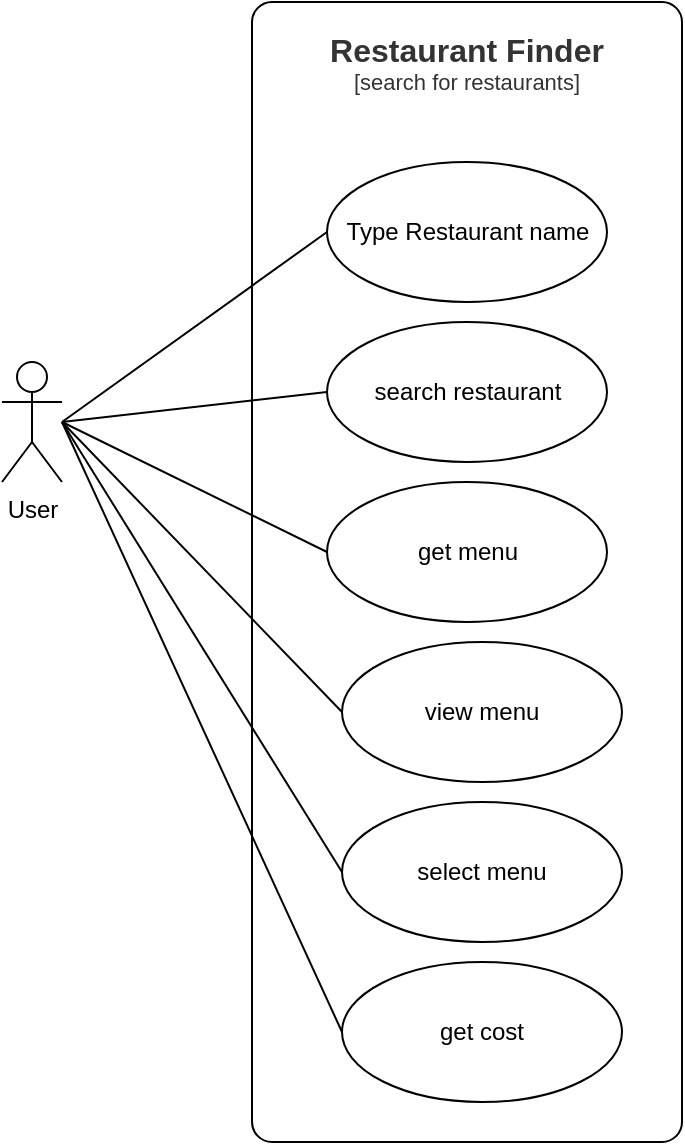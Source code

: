 <mxfile version="15.5.4" type="github" pages="2">
  <diagram id="T6tlt87h2WFsqKvzCsYf" name="Use case diagram">
    <mxGraphModel dx="887" dy="562" grid="1" gridSize="10" guides="1" tooltips="1" connect="1" arrows="1" fold="1" page="1" pageScale="1" pageWidth="850" pageHeight="1100" math="0" shadow="0">
      <root>
        <mxCell id="0" />
        <mxCell id="1" parent="0" />
        <object placeholders="1" c4Name="Restaurant Finder" c4Type="SystemScopeBoundary" c4Application="search for restaurants" label="&lt;font style=&quot;font-size: 16px&quot;&gt;&lt;b&gt;&lt;div style=&quot;&quot;&gt;%c4Name%&lt;/div&gt;&lt;/b&gt;&lt;/font&gt;&lt;div style=&quot;&quot;&gt;[%c4Application%]&lt;/div&gt;" id="qsZiCR-ZAtyEgE1aZ6hm-15">
          <mxCell style="rounded=1;fontSize=11;whiteSpace=wrap;html=1;arcSize=20;fillColor=none;strokeColor=#000000;fontColor=#333333;labelBackgroundColor=none;align=center;verticalAlign=top;labelBorderColor=none;spacingTop=0;spacing=10;metaEdit=1;rotatable=0;perimeter=rectanglePerimeter;noLabel=0;labelPadding=0;allowArrows=0;connectable=0;expand=0;recursiveResize=0;editable=1;pointerEvents=0;absoluteArcSize=1;metaData={&quot;c4Type&quot;:{&quot;editable&quot;:false}};points=[[0.25,0,0],[0.5,0,0],[0.75,0,0],[1,0.25,0],[1,0.5,0],[1,0.75,0],[0.75,1,0],[0.5,1,0],[0.25,1,0],[0,0.75,0],[0,0.5,0],[0,0.25,0]];direction=west;" vertex="1" parent="1">
            <mxGeometry x="185" y="90" width="215" height="570" as="geometry" />
          </mxCell>
        </object>
        <mxCell id="qsZiCR-ZAtyEgE1aZ6hm-1" value="User" style="shape=umlActor;html=1;verticalLabelPosition=bottom;verticalAlign=top;align=center;" vertex="1" parent="1">
          <mxGeometry x="60" y="270" width="30" height="60" as="geometry" />
        </mxCell>
        <mxCell id="qsZiCR-ZAtyEgE1aZ6hm-2" value="Type Restaurant name" style="ellipse;whiteSpace=wrap;html=1;" vertex="1" parent="1">
          <mxGeometry x="222.5" y="170" width="140" height="70" as="geometry" />
        </mxCell>
        <mxCell id="qsZiCR-ZAtyEgE1aZ6hm-3" value="search restaurant" style="ellipse;whiteSpace=wrap;html=1;" vertex="1" parent="1">
          <mxGeometry x="222.5" y="250" width="140" height="70" as="geometry" />
        </mxCell>
        <mxCell id="qsZiCR-ZAtyEgE1aZ6hm-4" value="get menu" style="ellipse;whiteSpace=wrap;html=1;" vertex="1" parent="1">
          <mxGeometry x="222.5" y="330" width="140" height="70" as="geometry" />
        </mxCell>
        <mxCell id="qsZiCR-ZAtyEgE1aZ6hm-5" value="view menu" style="ellipse;whiteSpace=wrap;html=1;" vertex="1" parent="1">
          <mxGeometry x="230" y="410" width="140" height="70" as="geometry" />
        </mxCell>
        <mxCell id="qsZiCR-ZAtyEgE1aZ6hm-6" value="select menu" style="ellipse;whiteSpace=wrap;html=1;" vertex="1" parent="1">
          <mxGeometry x="230" y="490" width="140" height="70" as="geometry" />
        </mxCell>
        <mxCell id="qsZiCR-ZAtyEgE1aZ6hm-7" value="get cost" style="ellipse;whiteSpace=wrap;html=1;" vertex="1" parent="1">
          <mxGeometry x="230" y="570" width="140" height="70" as="geometry" />
        </mxCell>
        <mxCell id="qsZiCR-ZAtyEgE1aZ6hm-9" value="" style="edgeStyle=none;html=1;endArrow=none;verticalAlign=bottom;rounded=0;entryX=0;entryY=0.5;entryDx=0;entryDy=0;" edge="1" parent="1" target="qsZiCR-ZAtyEgE1aZ6hm-2">
          <mxGeometry width="160" relative="1" as="geometry">
            <mxPoint x="90" y="300" as="sourcePoint" />
            <mxPoint x="250" y="300" as="targetPoint" />
          </mxGeometry>
        </mxCell>
        <mxCell id="qsZiCR-ZAtyEgE1aZ6hm-10" value="" style="edgeStyle=none;html=1;endArrow=none;verticalAlign=bottom;rounded=0;entryX=0;entryY=0.5;entryDx=0;entryDy=0;" edge="1" parent="1" target="qsZiCR-ZAtyEgE1aZ6hm-3">
          <mxGeometry width="160" relative="1" as="geometry">
            <mxPoint x="90" y="300" as="sourcePoint" />
            <mxPoint x="250" y="300" as="targetPoint" />
          </mxGeometry>
        </mxCell>
        <mxCell id="qsZiCR-ZAtyEgE1aZ6hm-11" value="" style="edgeStyle=none;html=1;endArrow=none;verticalAlign=bottom;rounded=0;entryX=0;entryY=0.5;entryDx=0;entryDy=0;" edge="1" parent="1" target="qsZiCR-ZAtyEgE1aZ6hm-4">
          <mxGeometry width="160" relative="1" as="geometry">
            <mxPoint x="90" y="300" as="sourcePoint" />
            <mxPoint x="250" y="300" as="targetPoint" />
          </mxGeometry>
        </mxCell>
        <mxCell id="qsZiCR-ZAtyEgE1aZ6hm-12" value="" style="edgeStyle=none;html=1;endArrow=none;verticalAlign=bottom;rounded=0;entryX=0;entryY=0.5;entryDx=0;entryDy=0;" edge="1" parent="1" target="qsZiCR-ZAtyEgE1aZ6hm-5">
          <mxGeometry width="160" relative="1" as="geometry">
            <mxPoint x="90" y="300" as="sourcePoint" />
            <mxPoint x="250" y="300" as="targetPoint" />
          </mxGeometry>
        </mxCell>
        <mxCell id="qsZiCR-ZAtyEgE1aZ6hm-13" value="" style="edgeStyle=none;html=1;endArrow=none;verticalAlign=bottom;rounded=0;entryX=0;entryY=0.5;entryDx=0;entryDy=0;" edge="1" parent="1" target="qsZiCR-ZAtyEgE1aZ6hm-6">
          <mxGeometry width="160" relative="1" as="geometry">
            <mxPoint x="90" y="300" as="sourcePoint" />
            <mxPoint x="250" y="390" as="targetPoint" />
          </mxGeometry>
        </mxCell>
        <mxCell id="qsZiCR-ZAtyEgE1aZ6hm-14" value="" style="edgeStyle=none;html=1;endArrow=none;verticalAlign=bottom;rounded=0;entryX=0;entryY=0.5;entryDx=0;entryDy=0;" edge="1" parent="1" target="qsZiCR-ZAtyEgE1aZ6hm-7">
          <mxGeometry width="160" relative="1" as="geometry">
            <mxPoint x="90" y="300" as="sourcePoint" />
            <mxPoint x="220" y="420" as="targetPoint" />
          </mxGeometry>
        </mxCell>
      </root>
    </mxGraphModel>
  </diagram>
  <diagram id="aj3boNnsnIehhKQ9OAU_" name="Activity diagram">
    <mxGraphModel dx="1927" dy="1783" grid="1" gridSize="10" guides="1" tooltips="1" connect="1" arrows="1" fold="1" page="1" pageScale="1" pageWidth="850" pageHeight="1100" math="0" shadow="0">
      <root>
        <mxCell id="2iKQ1SbmGMNpcekvdPT6-0" />
        <mxCell id="2iKQ1SbmGMNpcekvdPT6-1" parent="2iKQ1SbmGMNpcekvdPT6-0" />
        <mxCell id="fBfiyOL1dfLFgaek3fAn-21" style="edgeStyle=orthogonalEdgeStyle;rounded=0;orthogonalLoop=1;jettySize=auto;html=1;exitX=1;exitY=0.5;exitDx=0;exitDy=0;entryX=0;entryY=0.5;entryDx=0;entryDy=0;" edge="1" parent="2iKQ1SbmGMNpcekvdPT6-1" source="fBfiyOL1dfLFgaek3fAn-0" target="fBfiyOL1dfLFgaek3fAn-3">
          <mxGeometry relative="1" as="geometry" />
        </mxCell>
        <mxCell id="fBfiyOL1dfLFgaek3fAn-0" value="" style="shape=ellipse;html=1;fillColor=#000000;strokeWidth=2;verticalLabelPosition=bottom;verticalAlignment=top;perimeter=ellipsePerimeter;align=center;verticalAlign=top;" vertex="1" parent="2iKQ1SbmGMNpcekvdPT6-1">
          <mxGeometry x="-190" y="60" width="40" height="40" as="geometry" />
        </mxCell>
        <mxCell id="fBfiyOL1dfLFgaek3fAn-10" style="edgeStyle=orthogonalEdgeStyle;rounded=0;orthogonalLoop=1;jettySize=auto;html=1;exitX=0.5;exitY=1;exitDx=0;exitDy=0;entryX=0.567;entryY=0.017;entryDx=0;entryDy=0;entryPerimeter=0;" edge="1" parent="2iKQ1SbmGMNpcekvdPT6-1" source="fBfiyOL1dfLFgaek3fAn-7" target="fBfiyOL1dfLFgaek3fAn-8">
          <mxGeometry relative="1" as="geometry" />
        </mxCell>
        <mxCell id="fBfiyOL1dfLFgaek3fAn-7" value="view restaurant timings and location" style="shape=rect;html=1;rounded=1;whiteSpace=wrap;align=center;strokeColor=#000000;" vertex="1" parent="2iKQ1SbmGMNpcekvdPT6-1">
          <mxGeometry x="620" y="40" width="160" height="80" as="geometry" />
        </mxCell>
        <mxCell id="fBfiyOL1dfLFgaek3fAn-12" style="edgeStyle=orthogonalEdgeStyle;rounded=0;orthogonalLoop=1;jettySize=auto;html=1;exitX=0;exitY=0.5;exitDx=0;exitDy=0;entryX=1;entryY=0.5;entryDx=0;entryDy=0;" edge="1" parent="2iKQ1SbmGMNpcekvdPT6-1" source="fBfiyOL1dfLFgaek3fAn-8" target="fBfiyOL1dfLFgaek3fAn-11">
          <mxGeometry relative="1" as="geometry" />
        </mxCell>
        <mxCell id="fBfiyOL1dfLFgaek3fAn-8" value="get menu" style="shape=rect;html=1;rounded=1;whiteSpace=wrap;align=center;strokeColor=#000000;" vertex="1" parent="2iKQ1SbmGMNpcekvdPT6-1">
          <mxGeometry x="610" y="180" width="160" height="80" as="geometry" />
        </mxCell>
        <mxCell id="fBfiyOL1dfLFgaek3fAn-14" style="edgeStyle=orthogonalEdgeStyle;rounded=0;orthogonalLoop=1;jettySize=auto;html=1;exitX=0;exitY=0.5;exitDx=0;exitDy=0;entryX=1;entryY=0.5;entryDx=0;entryDy=0;" edge="1" parent="2iKQ1SbmGMNpcekvdPT6-1" source="fBfiyOL1dfLFgaek3fAn-11" target="fBfiyOL1dfLFgaek3fAn-13">
          <mxGeometry relative="1" as="geometry" />
        </mxCell>
        <mxCell id="fBfiyOL1dfLFgaek3fAn-11" value="view menu" style="shape=rect;html=1;rounded=1;whiteSpace=wrap;align=center;strokeColor=#000000;" vertex="1" parent="2iKQ1SbmGMNpcekvdPT6-1">
          <mxGeometry x="390" y="180" width="160" height="80" as="geometry" />
        </mxCell>
        <mxCell id="fBfiyOL1dfLFgaek3fAn-37" style="edgeStyle=orthogonalEdgeStyle;rounded=0;orthogonalLoop=1;jettySize=auto;html=1;exitX=0;exitY=0.5;exitDx=0;exitDy=0;entryX=1;entryY=0.5;entryDx=0;entryDy=0;" edge="1" parent="2iKQ1SbmGMNpcekvdPT6-1" source="fBfiyOL1dfLFgaek3fAn-13" target="fBfiyOL1dfLFgaek3fAn-15">
          <mxGeometry relative="1" as="geometry" />
        </mxCell>
        <mxCell id="fBfiyOL1dfLFgaek3fAn-13" value="select menu" style="shape=rect;html=1;rounded=1;whiteSpace=wrap;align=center;strokeColor=#000000;" vertex="1" parent="2iKQ1SbmGMNpcekvdPT6-1">
          <mxGeometry x="160" y="180" width="160" height="80" as="geometry" />
        </mxCell>
        <mxCell id="fBfiyOL1dfLFgaek3fAn-38" style="edgeStyle=orthogonalEdgeStyle;rounded=0;orthogonalLoop=1;jettySize=auto;html=1;exitX=0;exitY=0.5;exitDx=0;exitDy=0;entryX=1;entryY=0.5;entryDx=0;entryDy=0;entryPerimeter=0;" edge="1" parent="2iKQ1SbmGMNpcekvdPT6-1" source="fBfiyOL1dfLFgaek3fAn-15" target="fBfiyOL1dfLFgaek3fAn-17">
          <mxGeometry relative="1" as="geometry" />
        </mxCell>
        <mxCell id="fBfiyOL1dfLFgaek3fAn-15" value="get cost" style="shape=rect;html=1;rounded=1;whiteSpace=wrap;align=center;strokeColor=#000000;" vertex="1" parent="2iKQ1SbmGMNpcekvdPT6-1">
          <mxGeometry x="-80" y="180" width="160" height="80" as="geometry" />
        </mxCell>
        <mxCell id="fBfiyOL1dfLFgaek3fAn-17" value="" style="html=1;shape=mxgraph.sysml.actFinal;strokeWidth=2;verticalLabelPosition=bottom;verticalAlignment=top;align=center;verticalAlign=top;" vertex="1" parent="2iKQ1SbmGMNpcekvdPT6-1">
          <mxGeometry x="-190" y="200" width="40" height="40" as="geometry" />
        </mxCell>
        <mxCell id="fBfiyOL1dfLFgaek3fAn-27" style="edgeStyle=orthogonalEdgeStyle;rounded=0;orthogonalLoop=1;jettySize=auto;html=1;exitX=1;exitY=0.5;exitDx=0;exitDy=0;entryX=0;entryY=0.5;entryDx=0;entryDy=0;" edge="1" parent="2iKQ1SbmGMNpcekvdPT6-1" source="fBfiyOL1dfLFgaek3fAn-3" target="fBfiyOL1dfLFgaek3fAn-5">
          <mxGeometry relative="1" as="geometry" />
        </mxCell>
        <mxCell id="fBfiyOL1dfLFgaek3fAn-3" value="type restaurant name" style="shape=rect;html=1;rounded=1;whiteSpace=wrap;align=center;strokeColor=#000000;" vertex="1" parent="2iKQ1SbmGMNpcekvdPT6-1">
          <mxGeometry x="-80" y="40" width="160" height="80" as="geometry" />
        </mxCell>
        <mxCell id="fBfiyOL1dfLFgaek3fAn-5" value="search restaurant" style="shape=rect;html=1;rounded=1;whiteSpace=wrap;align=center;strokeColor=#000000;" vertex="1" parent="2iKQ1SbmGMNpcekvdPT6-1">
          <mxGeometry x="160" y="40" width="160" height="80" as="geometry" />
        </mxCell>
        <mxCell id="fBfiyOL1dfLFgaek3fAn-28" value="" style="shape=rhombus;html=1;verticalLabelPosition=bottom;verticalAlignment=top;strokeColor=#000000;align=center;verticalAlign=top;" vertex="1" parent="2iKQ1SbmGMNpcekvdPT6-1">
          <mxGeometry x="430" y="60" width="40" height="40" as="geometry" />
        </mxCell>
        <mxCell id="fBfiyOL1dfLFgaek3fAn-29" value="" style="edgeStyle=elbowEdgeStyle;html=1;elbow=horizontal;align=right;verticalAlign=bottom;endArrow=none;rounded=0;labelBackgroundColor=none;startArrow=open;startSize=12;entryX=1;entryY=0.5;entryDx=0;entryDy=0;" edge="1" source="fBfiyOL1dfLFgaek3fAn-28" parent="2iKQ1SbmGMNpcekvdPT6-1" target="fBfiyOL1dfLFgaek3fAn-5">
          <mxGeometry relative="1" as="geometry">
            <mxPoint x="450" y="40" as="targetPoint" />
          </mxGeometry>
        </mxCell>
        <mxCell id="fBfiyOL1dfLFgaek3fAn-30" value="correct restaurant name" style="edgeStyle=elbowEdgeStyle;html=1;elbow=vertical;verticalAlign=bottom;endArrow=open;rounded=0;labelBackgroundColor=none;endSize=12;entryX=0;entryY=0.5;entryDx=0;entryDy=0;" edge="1" source="fBfiyOL1dfLFgaek3fAn-28" parent="2iKQ1SbmGMNpcekvdPT6-1" target="fBfiyOL1dfLFgaek3fAn-7">
          <mxGeometry x="-0.067" relative="1" as="geometry">
            <mxPoint x="550" y="100" as="targetPoint" />
            <Array as="points">
              <mxPoint x="620" y="80" />
            </Array>
            <mxPoint as="offset" />
          </mxGeometry>
        </mxCell>
        <mxCell id="fBfiyOL1dfLFgaek3fAn-31" value="Wrong restaurant name/search" style="edgeStyle=elbowEdgeStyle;html=1;elbow=vertical;verticalAlign=bottom;endArrow=open;rounded=0;labelBackgroundColor=none;endSize=12;" edge="1" source="fBfiyOL1dfLFgaek3fAn-28" parent="2iKQ1SbmGMNpcekvdPT6-1">
          <mxGeometry relative="1" as="geometry">
            <mxPoint x="450" y="-30" as="targetPoint" />
          </mxGeometry>
        </mxCell>
        <mxCell id="fBfiyOL1dfLFgaek3fAn-36" style="edgeStyle=orthogonalEdgeStyle;rounded=0;orthogonalLoop=1;jettySize=auto;html=1;exitX=0;exitY=0.5;exitDx=0;exitDy=0;entryX=0.5;entryY=0;entryDx=0;entryDy=0;" edge="1" parent="2iKQ1SbmGMNpcekvdPT6-1" source="fBfiyOL1dfLFgaek3fAn-33" target="fBfiyOL1dfLFgaek3fAn-5">
          <mxGeometry relative="1" as="geometry" />
        </mxCell>
        <mxCell id="fBfiyOL1dfLFgaek3fAn-33" value="view custom message- restaurant not found" style="shape=rect;html=1;rounded=1;whiteSpace=wrap;align=center;strokeColor=#000000;" vertex="1" parent="2iKQ1SbmGMNpcekvdPT6-1">
          <mxGeometry x="370" y="-110" width="160" height="80" as="geometry" />
        </mxCell>
      </root>
    </mxGraphModel>
  </diagram>
</mxfile>
